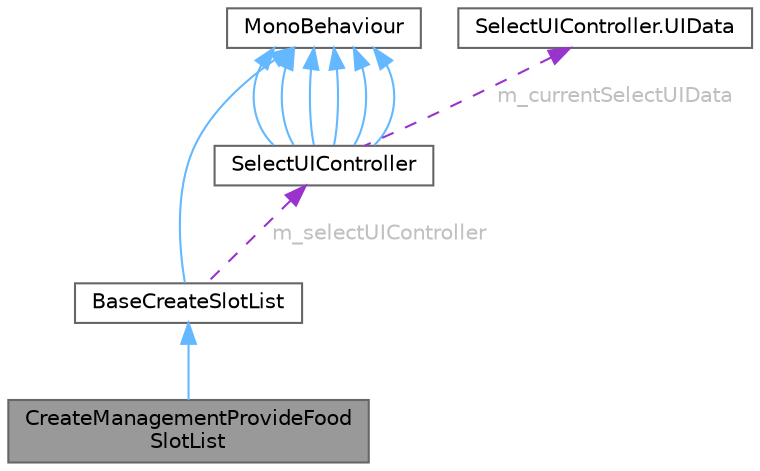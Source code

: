 digraph "CreateManagementProvideFoodSlotList"
{
 // LATEX_PDF_SIZE
  bgcolor="transparent";
  edge [fontname=Helvetica,fontsize=10,labelfontname=Helvetica,labelfontsize=10];
  node [fontname=Helvetica,fontsize=10,shape=box,height=0.2,width=0.4];
  Node1 [id="Node000001",label="CreateManagementProvideFood\lSlotList",height=0.2,width=0.4,color="gray40", fillcolor="grey60", style="filled", fontcolor="black",tooltip=" "];
  Node2 -> Node1 [id="edge1_Node000001_Node000002",dir="back",color="steelblue1",style="solid",tooltip=" "];
  Node2 [id="Node000002",label="BaseCreateSlotList",height=0.2,width=0.4,color="gray40", fillcolor="white", style="filled",URL="$class_base_create_slot_list.html",tooltip=" "];
  Node3 -> Node2 [id="edge2_Node000002_Node000003",dir="back",color="steelblue1",style="solid",tooltip=" "];
  Node3 [id="Node000003",label="MonoBehaviour",height=0.2,width=0.4,color="gray40", fillcolor="white", style="filled",tooltip=" "];
  Node4 -> Node2 [id="edge3_Node000002_Node000004",dir="back",color="darkorchid3",style="dashed",tooltip=" ",label=" m_selectUIController",fontcolor="grey" ];
  Node4 [id="Node000004",label="SelectUIController",height=0.2,width=0.4,color="gray40", fillcolor="white", style="filled",URL="$class_select_u_i_controller.html",tooltip=" "];
  Node3 -> Node4 [id="edge4_Node000004_Node000003",dir="back",color="steelblue1",style="solid",tooltip=" "];
  Node3 -> Node4 [id="edge5_Node000004_Node000003",dir="back",color="steelblue1",style="solid",tooltip=" "];
  Node3 -> Node4 [id="edge6_Node000004_Node000003",dir="back",color="steelblue1",style="solid",tooltip=" "];
  Node3 -> Node4 [id="edge7_Node000004_Node000003",dir="back",color="steelblue1",style="solid",tooltip=" "];
  Node3 -> Node4 [id="edge8_Node000004_Node000003",dir="back",color="steelblue1",style="solid",tooltip=" "];
  Node3 -> Node4 [id="edge9_Node000004_Node000003",dir="back",color="steelblue1",style="solid",tooltip=" "];
  Node5 -> Node4 [id="edge10_Node000004_Node000005",dir="back",color="darkorchid3",style="dashed",tooltip=" ",label=" m_currentSelectUIData",fontcolor="grey" ];
  Node5 [id="Node000005",label="SelectUIController.UIData",height=0.2,width=0.4,color="gray40", fillcolor="white", style="filled",URL="$class_select_u_i_controller_1_1_u_i_data.html",tooltip=" "];
}
